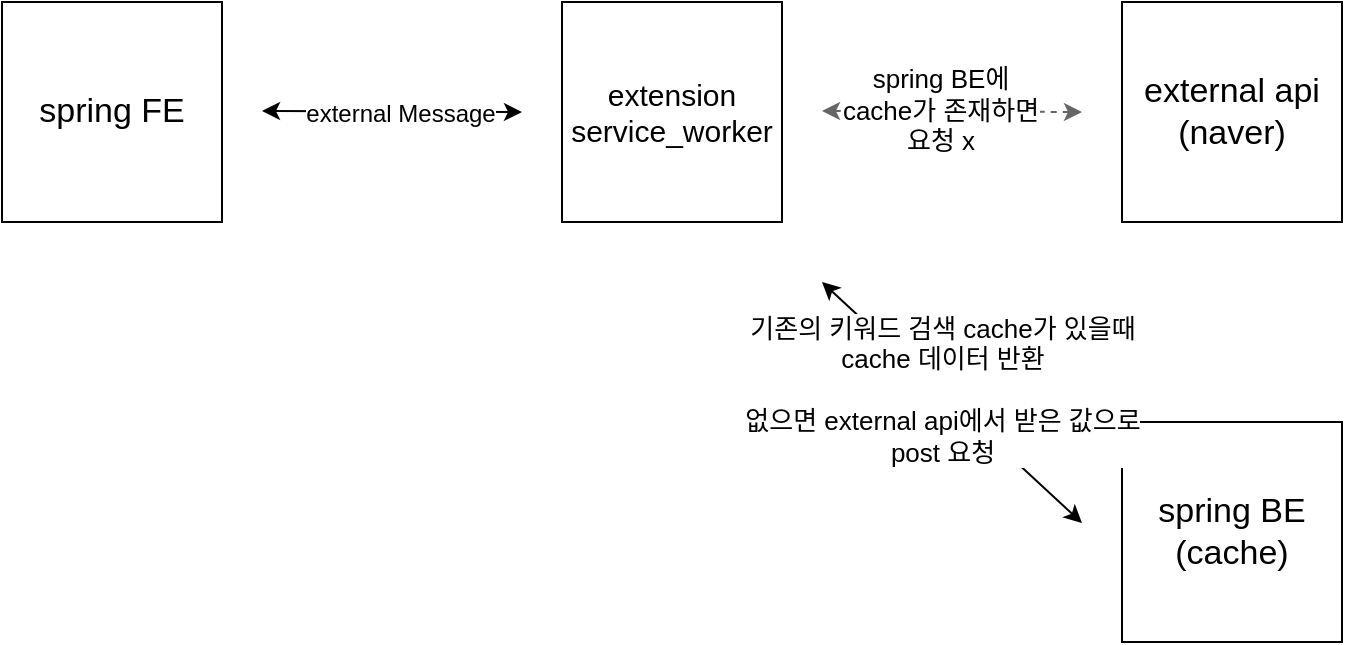 <mxfile version="22.1.0" type="github">
  <diagram name="페이지-1" id="XDzUN5a37bOO6dcWcG5I">
    <mxGraphModel dx="1081" dy="765" grid="1" gridSize="10" guides="1" tooltips="1" connect="1" arrows="1" fold="1" page="1" pageScale="1" pageWidth="827" pageHeight="1169" math="0" shadow="0">
      <root>
        <mxCell id="0" />
        <mxCell id="1" parent="0" />
        <mxCell id="Kwug6nhR2urcLbSKlPnD-1" value="&lt;font style=&quot;font-size: 17px;&quot;&gt;spring FE&lt;/font&gt;" style="whiteSpace=wrap;html=1;aspect=fixed;" vertex="1" parent="1">
          <mxGeometry x="60" y="190" width="110" height="110" as="geometry" />
        </mxCell>
        <mxCell id="Kwug6nhR2urcLbSKlPnD-2" value="&lt;font style=&quot;font-size: 15px;&quot;&gt;extension&lt;br&gt;service_worker&lt;br&gt;&lt;/font&gt;" style="whiteSpace=wrap;html=1;aspect=fixed;" vertex="1" parent="1">
          <mxGeometry x="340" y="190" width="110" height="110" as="geometry" />
        </mxCell>
        <mxCell id="Kwug6nhR2urcLbSKlPnD-3" value="&lt;span style=&quot;font-size: 17px;&quot;&gt;external api&lt;br&gt;(naver)&lt;br&gt;&lt;/span&gt;" style="whiteSpace=wrap;html=1;aspect=fixed;" vertex="1" parent="1">
          <mxGeometry x="620" y="190" width="110" height="110" as="geometry" />
        </mxCell>
        <mxCell id="Kwug6nhR2urcLbSKlPnD-4" value="" style="endArrow=classic;startArrow=classic;html=1;rounded=0;" edge="1" parent="1">
          <mxGeometry width="50" height="50" relative="1" as="geometry">
            <mxPoint x="190" y="244.5" as="sourcePoint" />
            <mxPoint x="320" y="245" as="targetPoint" />
          </mxGeometry>
        </mxCell>
        <mxCell id="Kwug6nhR2urcLbSKlPnD-6" value="&lt;font style=&quot;font-size: 12px;&quot;&gt;external Message&lt;/font&gt;" style="edgeLabel;html=1;align=center;verticalAlign=middle;resizable=0;points=[];" vertex="1" connectable="0" parent="Kwug6nhR2urcLbSKlPnD-4">
          <mxGeometry x="0.062" y="-1" relative="1" as="geometry">
            <mxPoint as="offset" />
          </mxGeometry>
        </mxCell>
        <mxCell id="Kwug6nhR2urcLbSKlPnD-5" value="" style="endArrow=classic;startArrow=classic;html=1;rounded=0;fillColor=#f5f5f5;strokeColor=#666666;dashed=1;" edge="1" parent="1">
          <mxGeometry width="50" height="50" relative="1" as="geometry">
            <mxPoint x="470" y="244.5" as="sourcePoint" />
            <mxPoint x="600" y="245" as="targetPoint" />
          </mxGeometry>
        </mxCell>
        <mxCell id="Kwug6nhR2urcLbSKlPnD-7" value="&lt;span style=&quot;font-size: 13px;&quot;&gt;spring BE에&lt;br&gt;cache가 존재하면&lt;br&gt;요청 x&lt;br&gt;&lt;/span&gt;" style="edgeLabel;html=1;align=center;verticalAlign=middle;resizable=0;points=[];" vertex="1" connectable="0" parent="Kwug6nhR2urcLbSKlPnD-5">
          <mxGeometry x="-0.092" y="1" relative="1" as="geometry">
            <mxPoint as="offset" />
          </mxGeometry>
        </mxCell>
        <mxCell id="Kwug6nhR2urcLbSKlPnD-10" value="&lt;span style=&quot;font-size: 17px;&quot;&gt;spring BE&lt;br&gt;(cache)&lt;br&gt;&lt;/span&gt;" style="whiteSpace=wrap;html=1;aspect=fixed;" vertex="1" parent="1">
          <mxGeometry x="620" y="400" width="110" height="110" as="geometry" />
        </mxCell>
        <mxCell id="Kwug6nhR2urcLbSKlPnD-11" value="" style="endArrow=classic;startArrow=classic;html=1;rounded=0;" edge="1" parent="1">
          <mxGeometry width="50" height="50" relative="1" as="geometry">
            <mxPoint x="470" y="330" as="sourcePoint" />
            <mxPoint x="600" y="450.5" as="targetPoint" />
          </mxGeometry>
        </mxCell>
        <mxCell id="Kwug6nhR2urcLbSKlPnD-12" value="&lt;span style=&quot;font-size: 13px;&quot;&gt;기존의 키워드 검색 cache가 있을때&lt;br&gt;cache 데이터 반환&lt;br&gt;&lt;br&gt;없으면 external api에서 받은 값으로&lt;br&gt;post 요청&lt;br&gt;&lt;/span&gt;" style="edgeLabel;html=1;align=center;verticalAlign=middle;resizable=0;points=[];" vertex="1" connectable="0" parent="Kwug6nhR2urcLbSKlPnD-11">
          <mxGeometry x="-0.092" y="1" relative="1" as="geometry">
            <mxPoint as="offset" />
          </mxGeometry>
        </mxCell>
      </root>
    </mxGraphModel>
  </diagram>
</mxfile>
